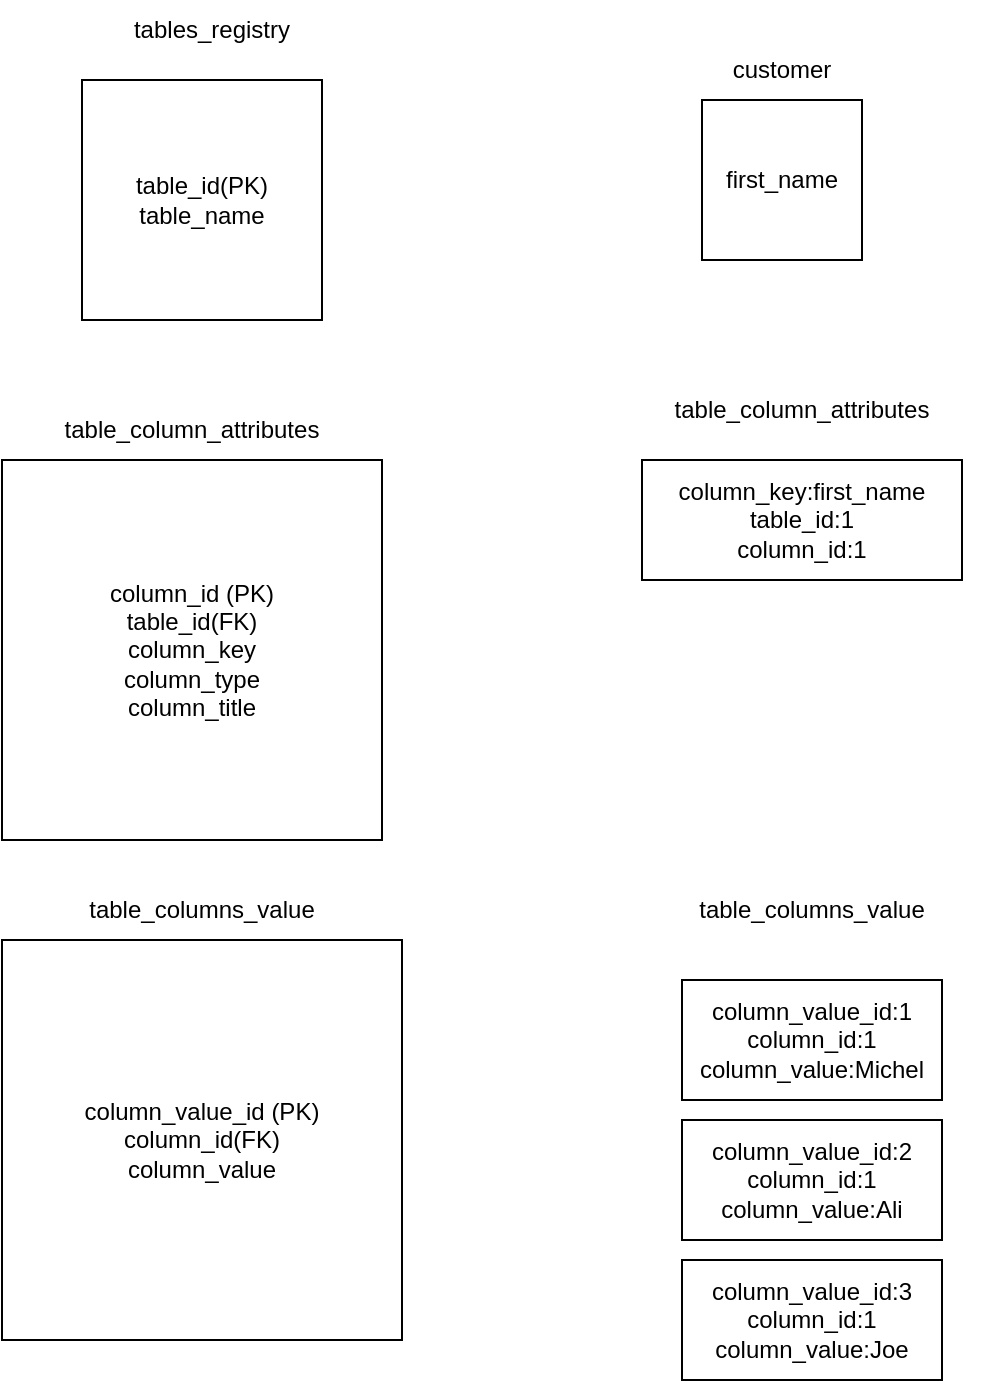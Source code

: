 <mxfile>
    <diagram id="iFaPm-n-qjO8ilWQylPL" name="Page-1">
        <mxGraphModel dx="759" dy="1171" grid="1" gridSize="10" guides="1" tooltips="1" connect="1" arrows="1" fold="1" page="1" pageScale="1" pageWidth="850" pageHeight="1100" math="0" shadow="0">
            <root>
                <mxCell id="0"/>
                <mxCell id="1" parent="0"/>
                <mxCell id="2" value="column_id (PK)&lt;br&gt;table_id(FK)&lt;br&gt;column_key&lt;br&gt;column_type&lt;br&gt;column_title" style="whiteSpace=wrap;html=1;aspect=fixed;" vertex="1" parent="1">
                    <mxGeometry x="100" y="290" width="190" height="190" as="geometry"/>
                </mxCell>
                <mxCell id="3" value="table_column_attributes" style="text;html=1;strokeColor=none;fillColor=none;align=center;verticalAlign=middle;whiteSpace=wrap;rounded=0;" vertex="1" parent="1">
                    <mxGeometry x="110" y="260" width="170" height="30" as="geometry"/>
                </mxCell>
                <mxCell id="4" value="table_id(PK)&lt;br&gt;table_name" style="whiteSpace=wrap;html=1;aspect=fixed;" vertex="1" parent="1">
                    <mxGeometry x="140" y="100" width="120" height="120" as="geometry"/>
                </mxCell>
                <mxCell id="5" value="tables_registry" style="text;html=1;strokeColor=none;fillColor=none;align=center;verticalAlign=middle;whiteSpace=wrap;rounded=0;" vertex="1" parent="1">
                    <mxGeometry x="120" y="60" width="170" height="30" as="geometry"/>
                </mxCell>
                <mxCell id="6" value="column_value_id (PK)&lt;br&gt;column_id(FK)&lt;br&gt;column_value&lt;br&gt;" style="whiteSpace=wrap;html=1;aspect=fixed;" vertex="1" parent="1">
                    <mxGeometry x="100" y="530" width="200" height="200" as="geometry"/>
                </mxCell>
                <mxCell id="7" value="table_columns_value" style="text;html=1;strokeColor=none;fillColor=none;align=center;verticalAlign=middle;whiteSpace=wrap;rounded=0;" vertex="1" parent="1">
                    <mxGeometry x="115" y="500" width="170" height="30" as="geometry"/>
                </mxCell>
                <mxCell id="8" value="first_name" style="whiteSpace=wrap;html=1;aspect=fixed;" vertex="1" parent="1">
                    <mxGeometry x="450" y="110" width="80" height="80" as="geometry"/>
                </mxCell>
                <mxCell id="9" value="customer" style="text;html=1;strokeColor=none;fillColor=none;align=center;verticalAlign=middle;whiteSpace=wrap;rounded=0;" vertex="1" parent="1">
                    <mxGeometry x="405" y="80" width="170" height="30" as="geometry"/>
                </mxCell>
                <mxCell id="11" value="table_column_attributes" style="text;html=1;strokeColor=none;fillColor=none;align=center;verticalAlign=middle;whiteSpace=wrap;rounded=0;" vertex="1" parent="1">
                    <mxGeometry x="415" y="250" width="170" height="30" as="geometry"/>
                </mxCell>
                <mxCell id="13" value="table_columns_value" style="text;html=1;strokeColor=none;fillColor=none;align=center;verticalAlign=middle;whiteSpace=wrap;rounded=0;" vertex="1" parent="1">
                    <mxGeometry x="420" y="500" width="170" height="30" as="geometry"/>
                </mxCell>
                <mxCell id="14" value="column_value_id:1&lt;br&gt;column_id:1&lt;br&gt;column_value:Michel" style="whiteSpace=wrap;html=1;" vertex="1" parent="1">
                    <mxGeometry x="440" y="550" width="130" height="60" as="geometry"/>
                </mxCell>
                <mxCell id="15" value="column_value_id:2&lt;br&gt;column_id:1&lt;br&gt;column_value:Ali" style="whiteSpace=wrap;html=1;" vertex="1" parent="1">
                    <mxGeometry x="440" y="620" width="130" height="60" as="geometry"/>
                </mxCell>
                <mxCell id="16" value="column_value_id:3&lt;br&gt;column_id:1&lt;br&gt;column_value:Joe" style="whiteSpace=wrap;html=1;" vertex="1" parent="1">
                    <mxGeometry x="440" y="690" width="130" height="60" as="geometry"/>
                </mxCell>
                <mxCell id="18" value="column_key:first_name&lt;br&gt;table_id:1&lt;br&gt;column_id:1" style="rounded=0;whiteSpace=wrap;html=1;" vertex="1" parent="1">
                    <mxGeometry x="420" y="290" width="160" height="60" as="geometry"/>
                </mxCell>
            </root>
        </mxGraphModel>
    </diagram>
</mxfile>